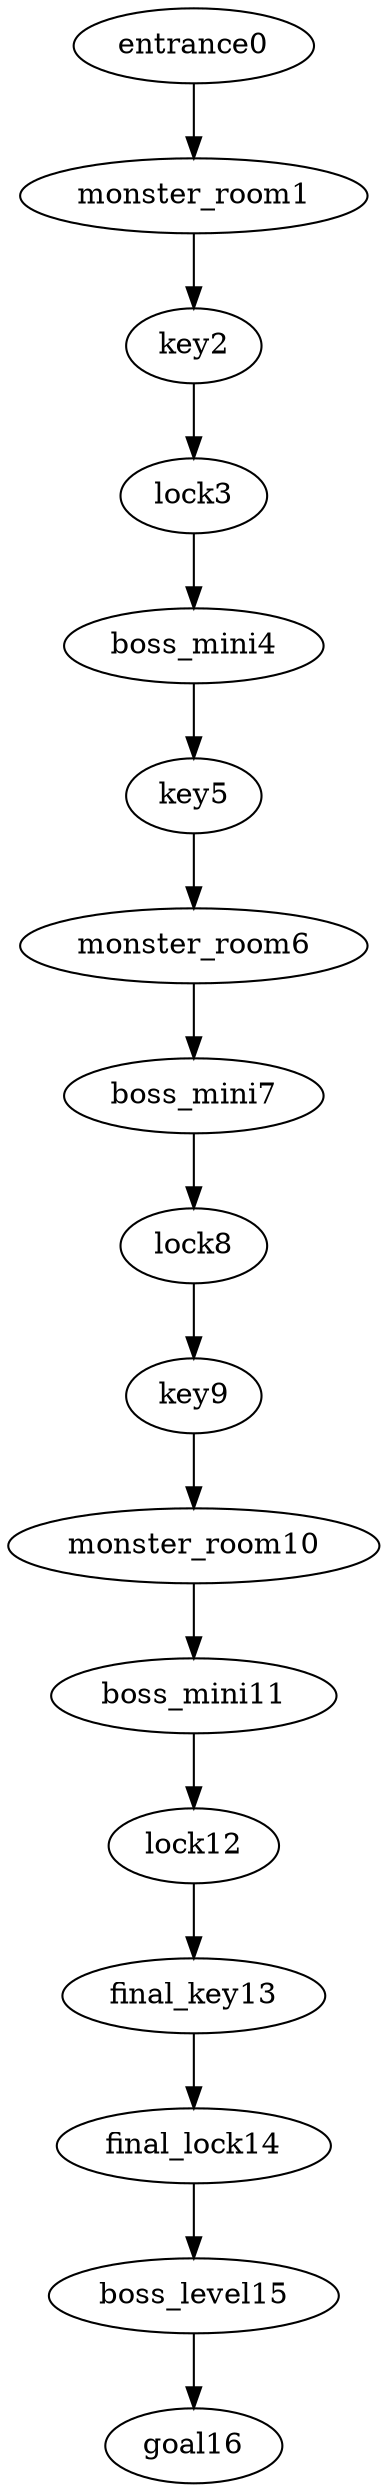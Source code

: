 digraph mission {
entrance0 -> monster_room1
monster_room1 -> key2
key2 -> lock3
lock3 -> boss_mini4
boss_mini4 -> key5
key5 -> monster_room6
monster_room6 -> boss_mini7
boss_mini7 -> lock8
lock8 -> key9
key9 -> monster_room10
monster_room10 -> boss_mini11
boss_mini11 -> lock12
lock12 -> final_key13
final_key13 -> final_lock14
final_lock14 -> boss_level15
boss_level15 -> goal16
}